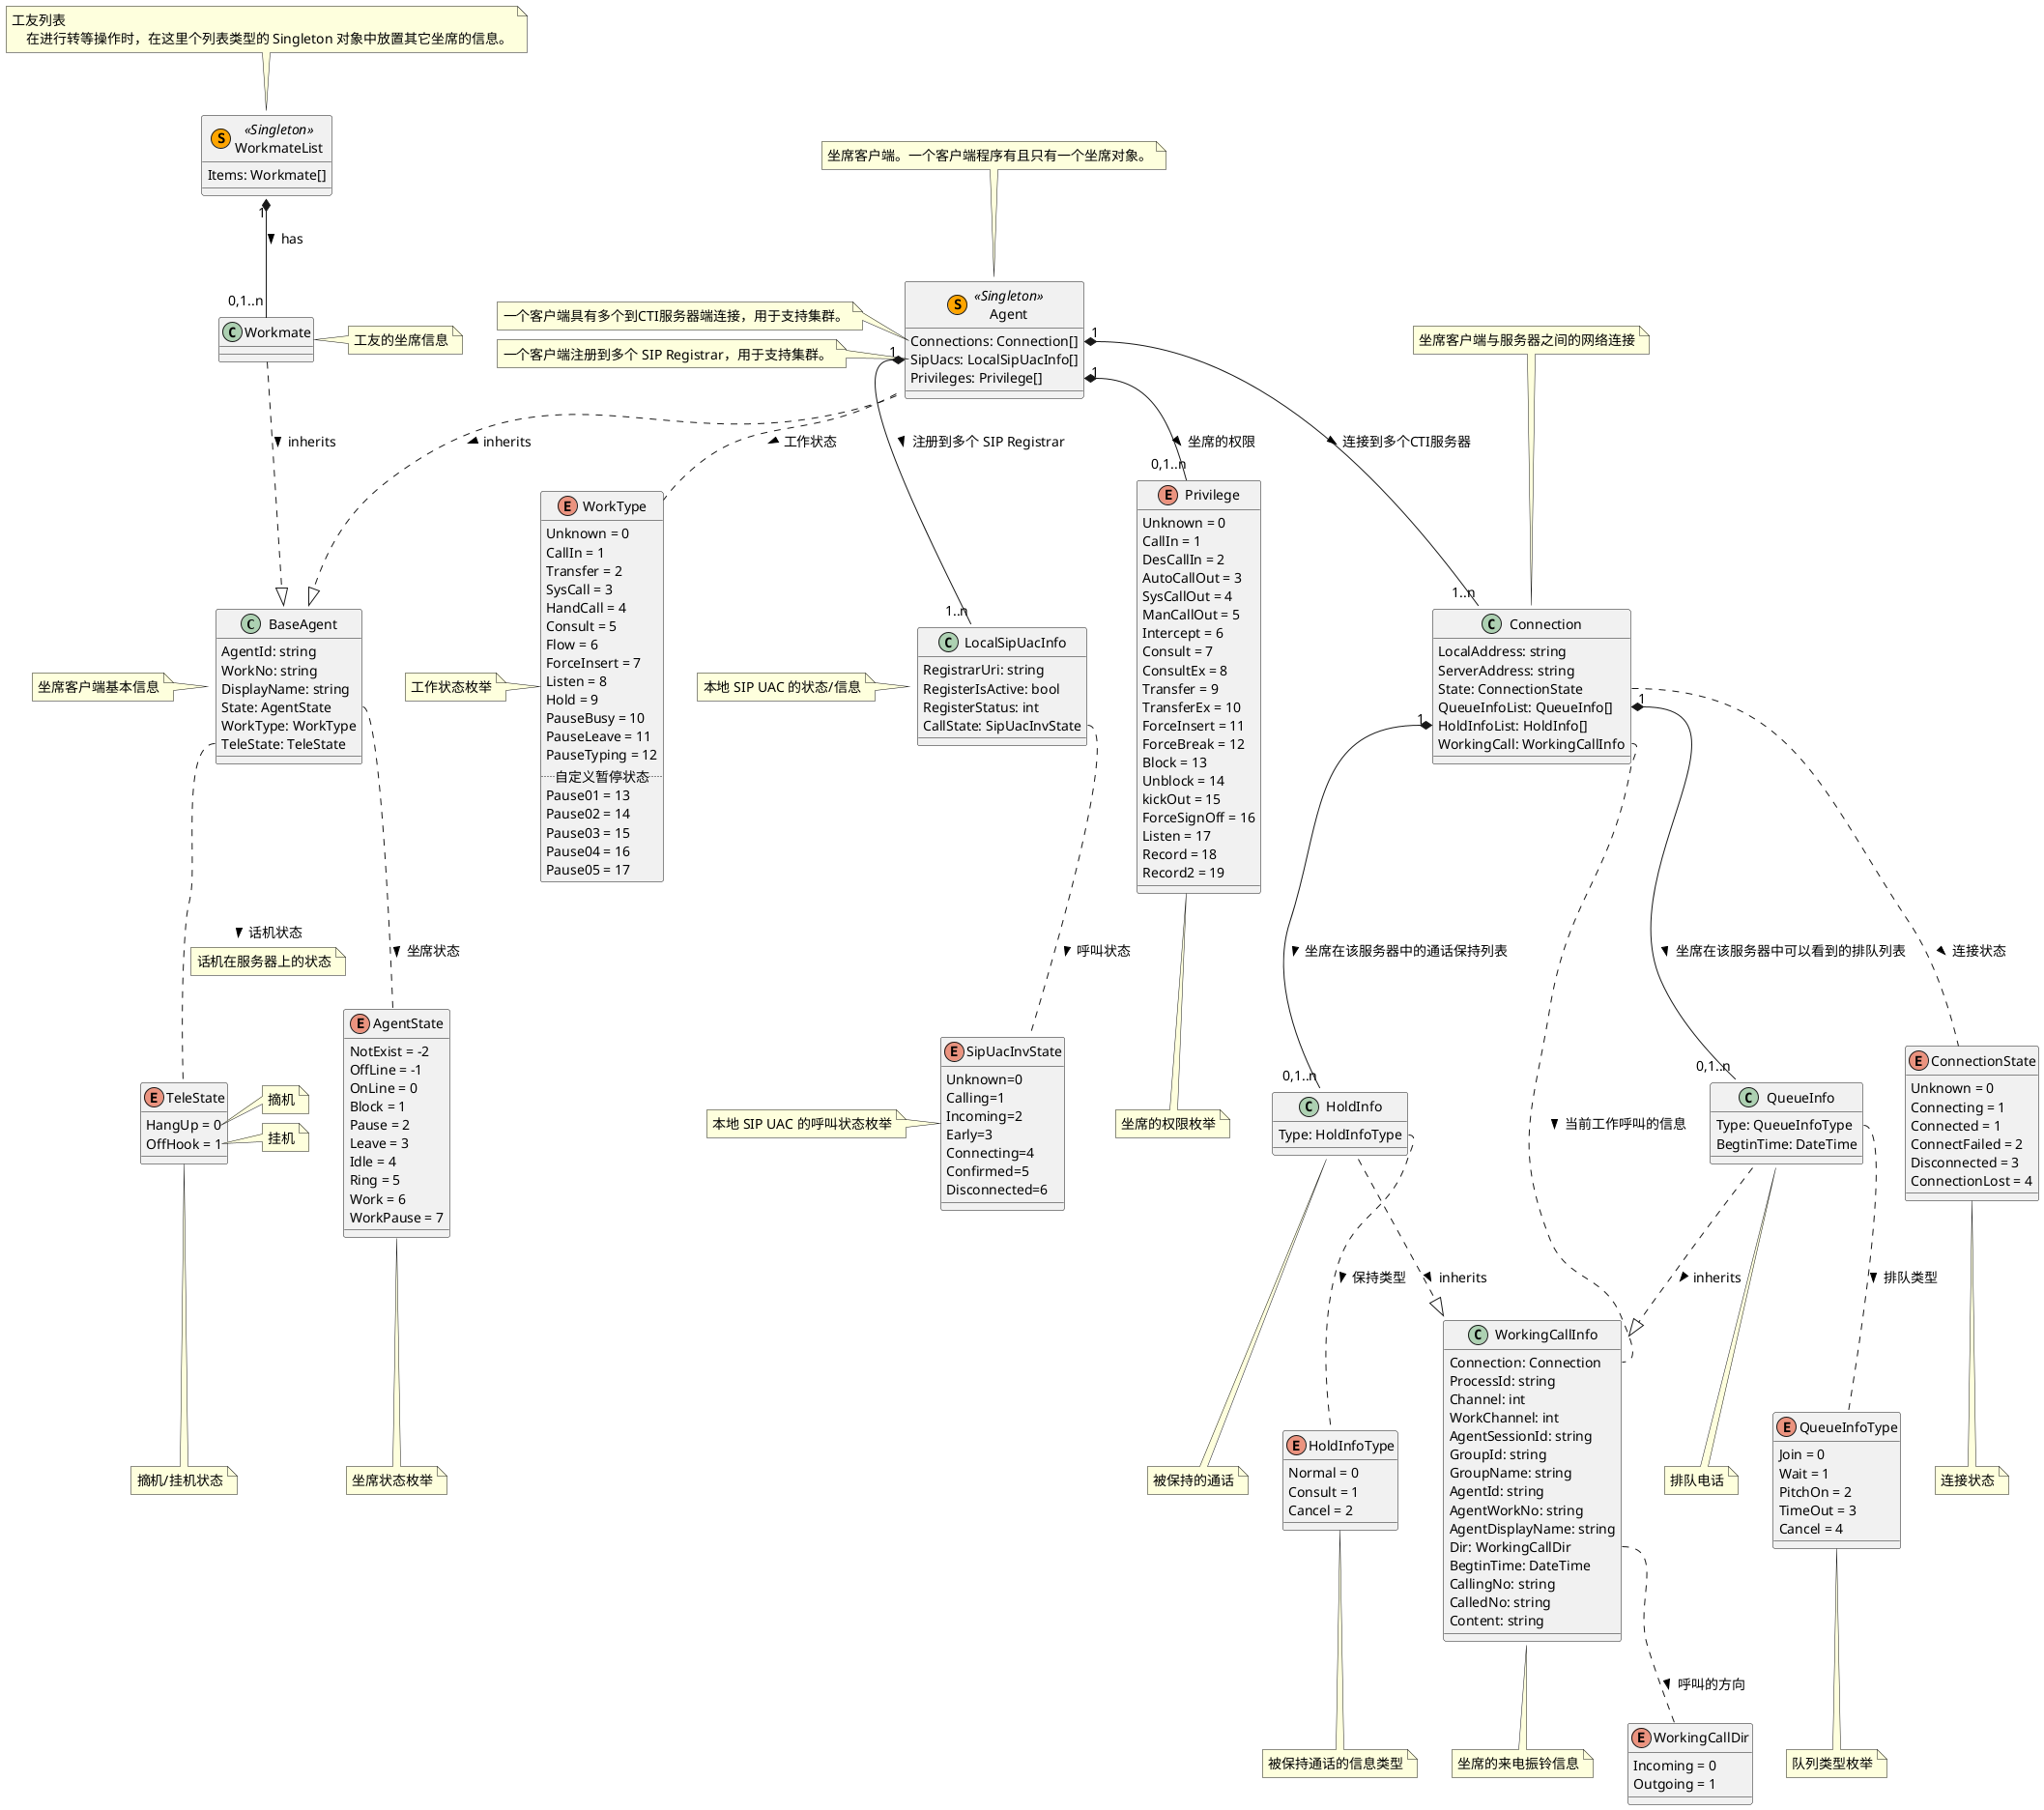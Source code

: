 @startuml "Classes Diagram"

skinparam DefaultFontSize 14

class BaseAgent {
    AgentId: string
    WorkNo: string
    DisplayName: string
    State: AgentState
    WorkType: WorkType
    TeleState: TeleState
}
note left: 坐席客户端基本信息

class Workmate
note right: 工友的坐席信息

class WorkmateList << (S, Orange) Singleton >> {
    Items: Workmate[]
}
note top: \
    工友列表\n\
    在进行转等操作时，在这里个列表类型的 Singleton 对象中放置其它坐席的信息。

class Agent << (S, Orange) Singleton >> {
    Connections: Connection[]
    SipUacs: LocalSipUacInfo[]
    Privileges: Privilege[]
}
note top: 坐席客户端。一个客户端程序有且只有一个坐席对象。

class Connection {
    LocalAddress: string
    ServerAddress: string
    State: ConnectionState
    QueueInfoList: QueueInfo[]
    HoldInfoList: HoldInfo[]
    WorkingCall: WorkingCallInfo
}
note top: 坐席客户端与服务器之间的网络连接

enum ConnectionState{
    Unknown = 0
    Connecting = 1
    Connected = 1
    ConnectFailed = 2
    Disconnected = 3
    ConnectionLost = 4
}
note bottom: 连接状态

enum AgentState {
    NotExist = -2
    OffLine = -1
    OnLine = 0
    Block = 1
    Pause = 2
    Leave = 3
    Idle = 4
    Ring = 5
    Work = 6
    WorkPause = 7
}
note bottom: 坐席状态枚举

enum WorkType {
    Unknown = 0
    CallIn = 1
    Transfer = 2
    SysCall = 3
    HandCall = 4
    Consult = 5
    Flow = 6
    ForceInsert = 7
    Listen = 8
    Hold = 9
    PauseBusy = 10
    PauseLeave = 11
    PauseTyping = 12
    .. 自定义暂停状态 ..
    Pause01 = 13
    Pause02 = 14
    Pause03 = 15
    Pause04 = 16
    Pause05 = 17
}
note left: 工作状态枚举

enum HoldInfoType { 
    Normal = 0
    Consult = 1
    Cancel = 2
}
note bottom: 被保持通话的信息类型

enum QueueInfoType {
    Join = 0
    Wait = 1
    PitchOn = 2
    TimeOut = 3
    Cancel = 4
}
note bottom: 队列类型枚举

enum TeleState {
    HangUp = 0
    OffHook = 1
}
note bottom: 摘机/挂机状态
note right of TeleState::HangUp
    摘机
endnote
note right of TeleState::OffHook
    挂机
endnote

enum Privilege {
    Unknown = 0
    CallIn = 1
    DesCallIn = 2
    AutoCallOut = 3
    SysCallOut = 4
    ManCallOut = 5
    Intercept = 6
    Consult = 7
    ConsultEx = 8
    Transfer = 9
    TransferEx = 10
    ForceInsert = 11
    ForceBreak = 12
    Block = 13
    Unblock = 14
    kickOut = 15
    ForceSignOff = 16
    Listen = 17
    Record = 18
    Record2 = 19
}
note bottom: 坐席的权限枚举

class QueueInfo {
    Type: QueueInfoType
    BegtinTime: DateTime
}
note bottom: 排队电话

class HoldInfo {
    Type: HoldInfoType
}
note bottom: 被保持的通话

enum WorkingCallDir {
    Incoming = 0
    Outgoing = 1
}

class WorkingCallInfo {
    Connection: Connection
    ProcessId: string
    Channel: int
    WorkChannel: int
    AgentSessionId: string
    GroupId: string
    GroupName: string
    AgentId: string
    AgentWorkNo: string
    AgentDisplayName: string
    Dir: WorkingCallDir
    BegtinTime: DateTime
    CallingNo: string
    CalledNo: string
    Content: string
}
note bottom: 坐席的来电振铃信息

WorkingCallInfo::Dir .. WorkingCallDir: 呼叫的方向 >
QueueInfo ..|> WorkingCallInfo: inherits >
HoldInfo ..|> WorkingCallInfo: inherits >

enum SipUacInvState {
  Unknown=0
  Calling=1
  Incoming=2
  Early=3
  Connecting=4
  Confirmed=5
  Disconnected=6
}
note left: 本地 SIP UAC 的呼叫状态枚举

class LocalSipUacInfo {
    RegistrarUri: string
    RegisterIsActive: bool
    RegisterStatus: int
    CallState: SipUacInvState
}
note left: 本地 SIP UAC 的状态/信息

BaseAgent::State .. AgentState: 坐席状态 >
BaseAgent::TeleState .. TeleState: 话机状态 >
    note on link: 话机在服务器上的状态

Workmate ..|> BaseAgent: inherits >

WorkmateList::items "1" *-- "0,1..n" Workmate: has >

Agent ..|> BaseAgent: inherits >

Agent::Connections "1" *-- "1..n" Connection: 连接到多个CTI服务器 >
note left of Agent::Connections
    一个客户端具有多个到CTI服务器端连接，用于支持集群。
endnote

Agent::SipUacs "1" *-- "1..n" LocalSipUacInfo: 注册到多个 SIP Registrar >
note left of Agent::SipUacs
    一个客户端注册到多个 SIP Registrar，用于支持集群。
endnote
Agent::Privileges "1" *-- "0,1..n" Privilege: 坐席的权限 >
Agent::WorkType .. WorkType: 工作状态 >

Connection::State .. ConnectionState: 连接状态 >
Connection::QueueInfoList "1" *-- "0,1..n" QueueInfo::Connection:  坐席在该服务器中可以看到的排队列表 >
Connection::HoldInfoList "1" *-- "0,1..n" HoldInfo::Connection:  坐席在该服务器中的通话保持列表 >
Connection::WorkingCall .. WorkingCallInfo::Connection: 当前工作呼叫的信息 >

QueueInfo::Type .. QueueInfoType: 排队类型 >

HoldInfo::Type .. HoldInfoType: 保持类型 >

LocalSipUacInfo::CallState .. SipUacInvState: 呼叫状态 >

@enduml
